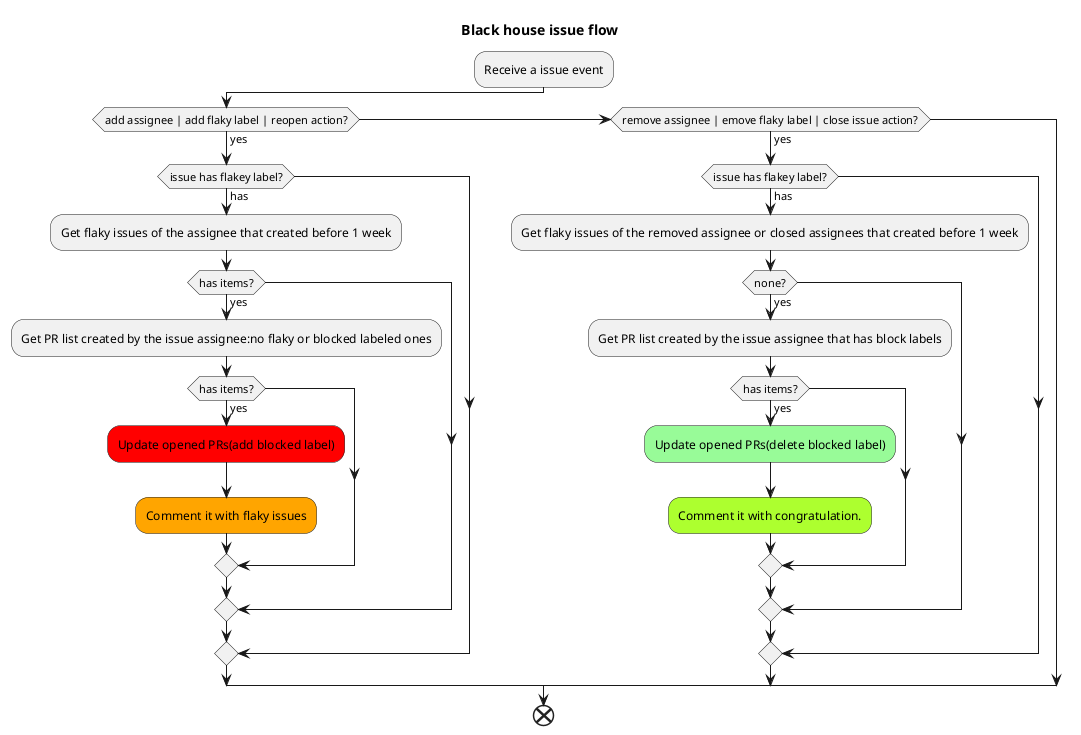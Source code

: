 @startuml Issule flow
title Black house issue flow

:Receive a issue event;
if (add assignee | add flaky label | reopen action?) then(yes)
  if (issue has flakey label?) then(has)
    :Get flaky issues of the assignee that created before 1 week;
    if (has items?) then(yes)
      :Get PR list created by the issue assignee:no flaky or blocked labeled ones;
      if (has items?) then(yes)
        #red:Update opened PRs(add blocked label);
        #Orange:Comment it with flaky issues;
      endif
    endif
  endif

elseif (remove assignee | emove flaky label | close issue action?) then(yes)
  if (issue has flakey label?) then(has)
    :Get flaky issues of the removed assignee or closed assignees that created before 1 week;
    if (none?) then(yes)
      :Get PR list created by the issue assignee that has block labels;
      if (has items?) then(yes)
        #PaleGreen:Update opened PRs(delete blocked label);
        #GreenYellow:Comment it with congratulation.;
      endif
    endif
  endif
endif

end
@enduml